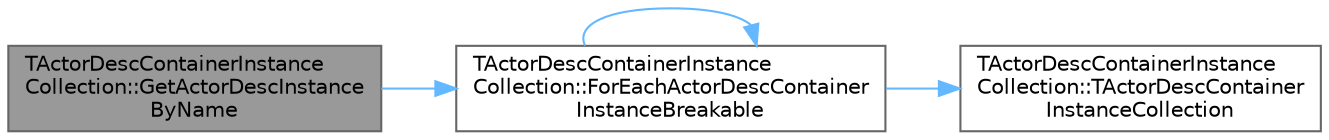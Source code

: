 digraph "TActorDescContainerInstanceCollection::GetActorDescInstanceByName"
{
 // INTERACTIVE_SVG=YES
 // LATEX_PDF_SIZE
  bgcolor="transparent";
  edge [fontname=Helvetica,fontsize=10,labelfontname=Helvetica,labelfontsize=10];
  node [fontname=Helvetica,fontsize=10,shape=box,height=0.2,width=0.4];
  rankdir="LR";
  Node1 [id="Node000001",label="TActorDescContainerInstance\lCollection::GetActorDescInstance\lByName",height=0.2,width=0.4,color="gray40", fillcolor="grey60", style="filled", fontcolor="black",tooltip=" "];
  Node1 -> Node2 [id="edge1_Node000001_Node000002",color="steelblue1",style="solid",tooltip=" "];
  Node2 [id="Node000002",label="TActorDescContainerInstance\lCollection::ForEachActorDescContainer\lInstanceBreakable",height=0.2,width=0.4,color="grey40", fillcolor="white", style="filled",URL="$d3/dd1/classTActorDescContainerInstanceCollection.html#ab136a1e98503ce249d19357aaa07009a",tooltip=" "];
  Node2 -> Node3 [id="edge2_Node000002_Node000003",color="steelblue1",style="solid",tooltip=" "];
  Node3 [id="Node000003",label="TActorDescContainerInstance\lCollection::TActorDescContainer\lInstanceCollection",height=0.2,width=0.4,color="grey40", fillcolor="white", style="filled",URL="$d3/dd1/classTActorDescContainerInstanceCollection.html#ac6b8762feb9c0616e0127d9a8c325f39",tooltip=" "];
  Node2 -> Node2 [id="edge3_Node000002_Node000002",color="steelblue1",style="solid",tooltip=" "];
}
